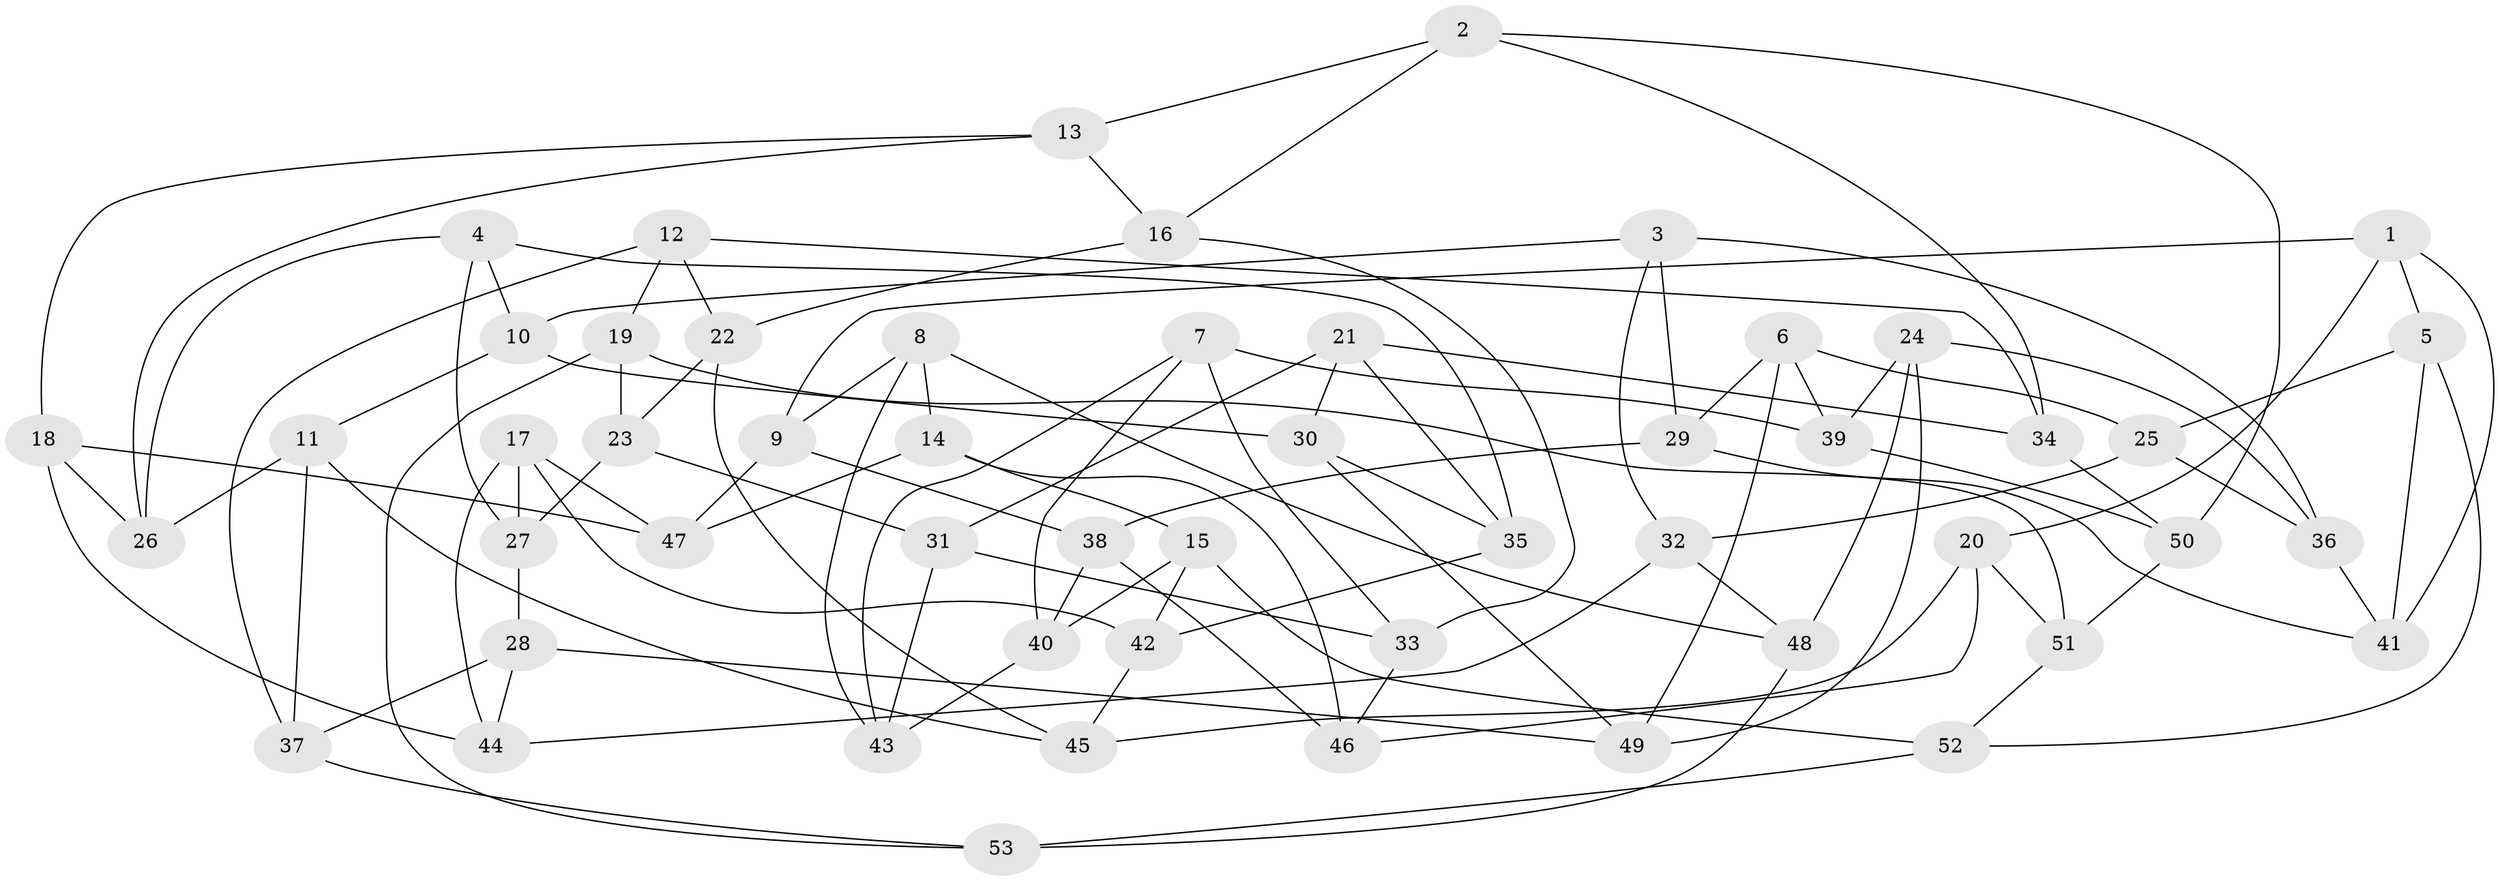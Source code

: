// coarse degree distribution, {7: 0.18181818181818182, 3: 0.18181818181818182, 8: 0.09090909090909091, 6: 0.09090909090909091, 4: 0.36363636363636365, 5: 0.045454545454545456, 9: 0.045454545454545456}
// Generated by graph-tools (version 1.1) at 2025/54/03/04/25 22:54:02]
// undirected, 53 vertices, 106 edges
graph export_dot {
  node [color=gray90,style=filled];
  1;
  2;
  3;
  4;
  5;
  6;
  7;
  8;
  9;
  10;
  11;
  12;
  13;
  14;
  15;
  16;
  17;
  18;
  19;
  20;
  21;
  22;
  23;
  24;
  25;
  26;
  27;
  28;
  29;
  30;
  31;
  32;
  33;
  34;
  35;
  36;
  37;
  38;
  39;
  40;
  41;
  42;
  43;
  44;
  45;
  46;
  47;
  48;
  49;
  50;
  51;
  52;
  53;
  1 -- 9;
  1 -- 20;
  1 -- 5;
  1 -- 41;
  2 -- 16;
  2 -- 13;
  2 -- 50;
  2 -- 34;
  3 -- 10;
  3 -- 29;
  3 -- 32;
  3 -- 36;
  4 -- 27;
  4 -- 10;
  4 -- 35;
  4 -- 26;
  5 -- 41;
  5 -- 52;
  5 -- 25;
  6 -- 25;
  6 -- 49;
  6 -- 29;
  6 -- 39;
  7 -- 33;
  7 -- 39;
  7 -- 43;
  7 -- 40;
  8 -- 14;
  8 -- 43;
  8 -- 48;
  8 -- 9;
  9 -- 38;
  9 -- 47;
  10 -- 30;
  10 -- 11;
  11 -- 26;
  11 -- 37;
  11 -- 45;
  12 -- 34;
  12 -- 37;
  12 -- 19;
  12 -- 22;
  13 -- 26;
  13 -- 18;
  13 -- 16;
  14 -- 46;
  14 -- 15;
  14 -- 47;
  15 -- 40;
  15 -- 42;
  15 -- 52;
  16 -- 33;
  16 -- 22;
  17 -- 47;
  17 -- 27;
  17 -- 42;
  17 -- 44;
  18 -- 26;
  18 -- 44;
  18 -- 47;
  19 -- 53;
  19 -- 23;
  19 -- 51;
  20 -- 46;
  20 -- 51;
  20 -- 45;
  21 -- 31;
  21 -- 35;
  21 -- 34;
  21 -- 30;
  22 -- 23;
  22 -- 45;
  23 -- 31;
  23 -- 27;
  24 -- 39;
  24 -- 49;
  24 -- 36;
  24 -- 48;
  25 -- 36;
  25 -- 32;
  27 -- 28;
  28 -- 44;
  28 -- 37;
  28 -- 49;
  29 -- 41;
  29 -- 38;
  30 -- 49;
  30 -- 35;
  31 -- 43;
  31 -- 33;
  32 -- 44;
  32 -- 48;
  33 -- 46;
  34 -- 50;
  35 -- 42;
  36 -- 41;
  37 -- 53;
  38 -- 46;
  38 -- 40;
  39 -- 50;
  40 -- 43;
  42 -- 45;
  48 -- 53;
  50 -- 51;
  51 -- 52;
  52 -- 53;
}

